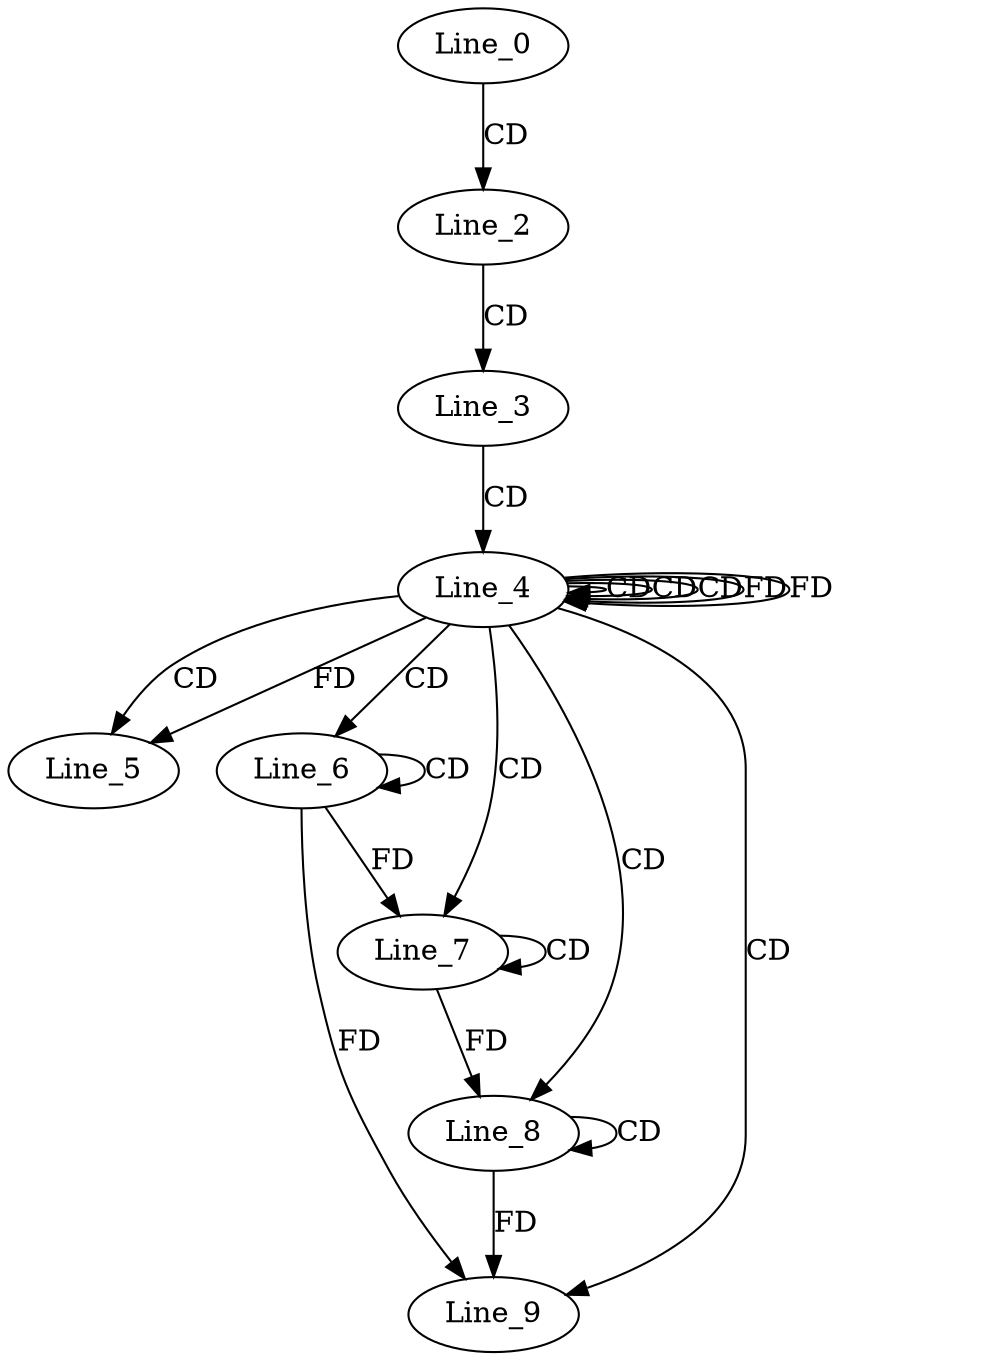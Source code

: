 digraph G {
  Line_0;
  Line_2;
  Line_3;
  Line_4;
  Line_4;
  Line_4;
  Line_5;
  Line_6;
  Line_6;
  Line_7;
  Line_7;
  Line_8;
  Line_8;
  Line_9;
  Line_0 -> Line_2 [ label="CD" ];
  Line_2 -> Line_3 [ label="CD" ];
  Line_3 -> Line_4 [ label="CD" ];
  Line_4 -> Line_4 [ label="CD" ];
  Line_4 -> Line_4 [ label="CD" ];
  Line_4 -> Line_4 [ label="CD" ];
  Line_4 -> Line_4 [ label="FD" ];
  Line_4 -> Line_5 [ label="CD" ];
  Line_4 -> Line_5 [ label="FD" ];
  Line_4 -> Line_6 [ label="CD" ];
  Line_6 -> Line_6 [ label="CD" ];
  Line_4 -> Line_7 [ label="CD" ];
  Line_7 -> Line_7 [ label="CD" ];
  Line_6 -> Line_7 [ label="FD" ];
  Line_4 -> Line_8 [ label="CD" ];
  Line_8 -> Line_8 [ label="CD" ];
  Line_7 -> Line_8 [ label="FD" ];
  Line_4 -> Line_9 [ label="CD" ];
  Line_6 -> Line_9 [ label="FD" ];
  Line_8 -> Line_9 [ label="FD" ];
  Line_4 -> Line_4 [ label="FD" ];
}
